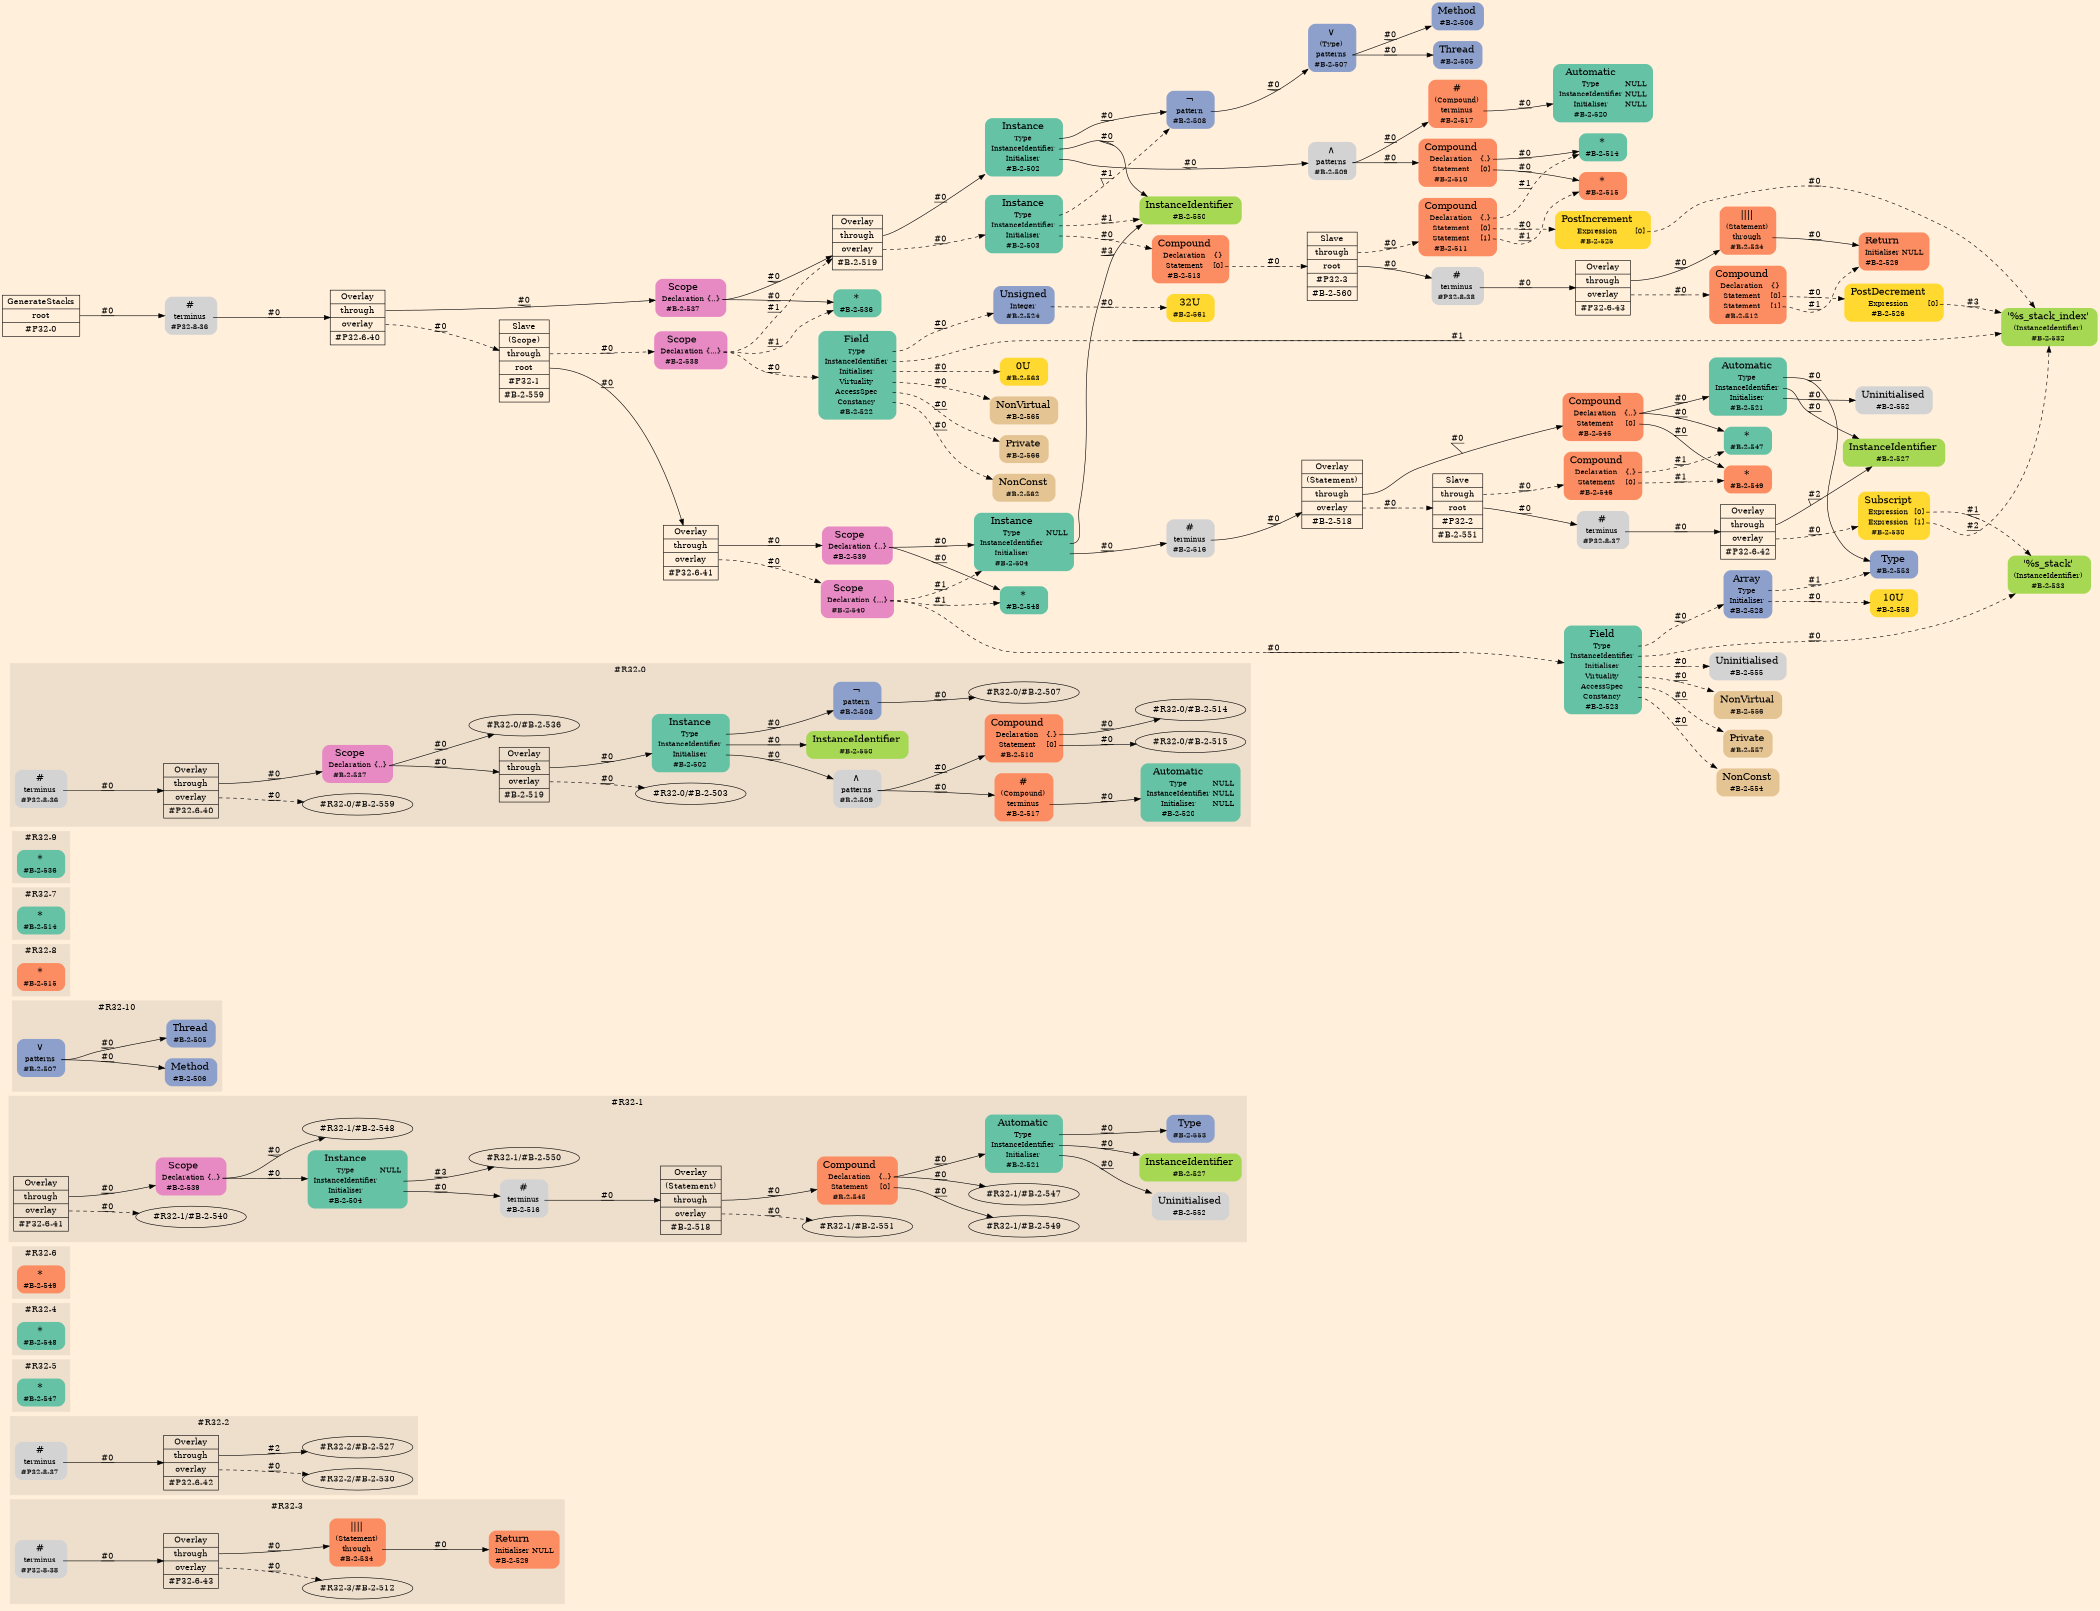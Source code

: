 digraph Inferno {
graph [
rankdir = "LR"
ranksep = 1.0
size = "14,20"
bgcolor = antiquewhite1
color = black
fontcolor = black
];
node [
];
subgraph "cluster#R32-3" {
label = "#R32-3"
style = "filled"
color = antiquewhite2
"#R32-3/#B-2-529" [
shape = "plaintext"
fillcolor = "/set28/2"
label = <<TABLE BORDER="0" CELLBORDER="0" CELLSPACING="0">
 <TR>
  <TD><FONT POINT-SIZE="16.0">Return</FONT></TD>
  <TD></TD>
 </TR>
 <TR>
  <TD>Initialiser</TD>
  <TD PORT="port0">NULL</TD>
 </TR>
 <TR>
  <TD>#B-2-529</TD>
  <TD PORT="port1"></TD>
 </TR>
</TABLE>>
style = "rounded,filled"
fontsize = "12"
];
"#R32-3/#B-2-534" [
shape = "plaintext"
fillcolor = "/set28/2"
label = <<TABLE BORDER="0" CELLBORDER="0" CELLSPACING="0">
 <TR>
  <TD><FONT POINT-SIZE="16.0">||||</FONT></TD>
  <TD></TD>
 </TR>
 <TR>
  <TD>(Statement)</TD>
  <TD PORT="port0"></TD>
 </TR>
 <TR>
  <TD>through</TD>
  <TD PORT="port1"></TD>
 </TR>
 <TR>
  <TD>#B-2-534</TD>
  <TD PORT="port2"></TD>
 </TR>
</TABLE>>
style = "rounded,filled"
fontsize = "12"
];
"#R32-3/#P32-8-38" [
shape = "plaintext"
label = <<TABLE BORDER="0" CELLBORDER="0" CELLSPACING="0">
 <TR>
  <TD><FONT POINT-SIZE="16.0">#</FONT></TD>
  <TD></TD>
 </TR>
 <TR>
  <TD>terminus</TD>
  <TD PORT="port0"></TD>
 </TR>
 <TR>
  <TD>#P32-8-38</TD>
  <TD PORT="port1"></TD>
 </TR>
</TABLE>>
style = "rounded,filled"
fontsize = "12"
];
"#R32-3/#P32-6-43" [
shape = "record"
fillcolor = antiquewhite2
label = "<fixed> Overlay | <port0> through | <port1> overlay | <port2> #P32-6-43"
style = "filled"
fontsize = "14"
color = black
fontcolor = black
];
"#R32-3/#B-2-534":port1 -> "#R32-3/#B-2-529" [style="solid"
label = "#0"
decorate = true
color = black
fontcolor = black
];
"#R32-3/#P32-8-38":port0 -> "#R32-3/#P32-6-43" [style="solid"
label = "#0"
decorate = true
color = black
fontcolor = black
];
"#R32-3/#P32-6-43":port0 -> "#R32-3/#B-2-534" [style="solid"
label = "#0"
decorate = true
color = black
fontcolor = black
];
"#R32-3/#P32-6-43":port1 -> "#R32-3/#B-2-512" [style="dashed"
label = "#0"
decorate = true
color = black
fontcolor = black
];
}
subgraph "cluster#R32-2" {
label = "#R32-2"
style = "filled"
color = antiquewhite2
"#R32-2/#P32-8-37" [
shape = "plaintext"
label = <<TABLE BORDER="0" CELLBORDER="0" CELLSPACING="0">
 <TR>
  <TD><FONT POINT-SIZE="16.0">#</FONT></TD>
  <TD></TD>
 </TR>
 <TR>
  <TD>terminus</TD>
  <TD PORT="port0"></TD>
 </TR>
 <TR>
  <TD>#P32-8-37</TD>
  <TD PORT="port1"></TD>
 </TR>
</TABLE>>
style = "rounded,filled"
fontsize = "12"
];
"#R32-2/#P32-6-42" [
shape = "record"
fillcolor = antiquewhite2
label = "<fixed> Overlay | <port0> through | <port1> overlay | <port2> #P32-6-42"
style = "filled"
fontsize = "14"
color = black
fontcolor = black
];
"#R32-2/#P32-8-37":port0 -> "#R32-2/#P32-6-42" [style="solid"
label = "#0"
decorate = true
color = black
fontcolor = black
];
"#R32-2/#P32-6-42":port0 -> "#R32-2/#B-2-527" [style="solid"
label = "#2"
decorate = true
color = black
fontcolor = black
];
"#R32-2/#P32-6-42":port1 -> "#R32-2/#B-2-530" [style="dashed"
label = "#0"
decorate = true
color = black
fontcolor = black
];
}
subgraph "cluster#R32-5" {
label = "#R32-5"
style = "filled"
color = antiquewhite2
"#R32-5/#B-2-547" [
shape = "plaintext"
fillcolor = "/set28/1"
label = <<TABLE BORDER="0" CELLBORDER="0" CELLSPACING="0">
 <TR>
  <TD><FONT POINT-SIZE="16.0">*</FONT></TD>
  <TD></TD>
 </TR>
 <TR>
  <TD>#B-2-547</TD>
  <TD PORT="port0"></TD>
 </TR>
</TABLE>>
style = "rounded,filled"
fontsize = "12"
];
}
subgraph "cluster#R32-4" {
label = "#R32-4"
style = "filled"
color = antiquewhite2
"#R32-4/#B-2-548" [
shape = "plaintext"
fillcolor = "/set28/1"
label = <<TABLE BORDER="0" CELLBORDER="0" CELLSPACING="0">
 <TR>
  <TD><FONT POINT-SIZE="16.0">*</FONT></TD>
  <TD></TD>
 </TR>
 <TR>
  <TD>#B-2-548</TD>
  <TD PORT="port0"></TD>
 </TR>
</TABLE>>
style = "rounded,filled"
fontsize = "12"
];
}
subgraph "cluster#R32-6" {
label = "#R32-6"
style = "filled"
color = antiquewhite2
"#R32-6/#B-2-549" [
shape = "plaintext"
fillcolor = "/set28/2"
label = <<TABLE BORDER="0" CELLBORDER="0" CELLSPACING="0">
 <TR>
  <TD><FONT POINT-SIZE="16.0">*</FONT></TD>
  <TD></TD>
 </TR>
 <TR>
  <TD>#B-2-549</TD>
  <TD PORT="port0"></TD>
 </TR>
</TABLE>>
style = "rounded,filled"
fontsize = "12"
];
}
subgraph "cluster#R32-1" {
label = "#R32-1"
style = "filled"
color = antiquewhite2
"#R32-1/#B-2-527" [
shape = "plaintext"
fillcolor = "/set28/5"
label = <<TABLE BORDER="0" CELLBORDER="0" CELLSPACING="0">
 <TR>
  <TD><FONT POINT-SIZE="16.0">InstanceIdentifier</FONT></TD>
  <TD></TD>
 </TR>
 <TR>
  <TD>#B-2-527</TD>
  <TD PORT="port0"></TD>
 </TR>
</TABLE>>
style = "rounded,filled"
fontsize = "12"
];
"#R32-1/#B-2-552" [
shape = "plaintext"
label = <<TABLE BORDER="0" CELLBORDER="0" CELLSPACING="0">
 <TR>
  <TD><FONT POINT-SIZE="16.0">Uninitialised</FONT></TD>
  <TD></TD>
 </TR>
 <TR>
  <TD>#B-2-552</TD>
  <TD PORT="port0"></TD>
 </TR>
</TABLE>>
style = "rounded,filled"
fontsize = "12"
];
"#R32-1/#B-2-553" [
shape = "plaintext"
fillcolor = "/set28/3"
label = <<TABLE BORDER="0" CELLBORDER="0" CELLSPACING="0">
 <TR>
  <TD><FONT POINT-SIZE="16.0">Type</FONT></TD>
  <TD></TD>
 </TR>
 <TR>
  <TD>#B-2-553</TD>
  <TD PORT="port0"></TD>
 </TR>
</TABLE>>
style = "rounded,filled"
fontsize = "12"
];
"#R32-1/#B-2-545" [
shape = "plaintext"
fillcolor = "/set28/2"
label = <<TABLE BORDER="0" CELLBORDER="0" CELLSPACING="0">
 <TR>
  <TD><FONT POINT-SIZE="16.0">Compound</FONT></TD>
  <TD></TD>
 </TR>
 <TR>
  <TD>Declaration</TD>
  <TD PORT="port0">{..}</TD>
 </TR>
 <TR>
  <TD>Statement</TD>
  <TD PORT="port1">[0]</TD>
 </TR>
 <TR>
  <TD>#B-2-545</TD>
  <TD PORT="port2"></TD>
 </TR>
</TABLE>>
style = "rounded,filled"
fontsize = "12"
];
"#R32-1/#B-2-539" [
shape = "plaintext"
fillcolor = "/set28/4"
label = <<TABLE BORDER="0" CELLBORDER="0" CELLSPACING="0">
 <TR>
  <TD><FONT POINT-SIZE="16.0">Scope</FONT></TD>
  <TD></TD>
 </TR>
 <TR>
  <TD>Declaration</TD>
  <TD PORT="port0">{..}</TD>
 </TR>
 <TR>
  <TD>#B-2-539</TD>
  <TD PORT="port1"></TD>
 </TR>
</TABLE>>
style = "rounded,filled"
fontsize = "12"
];
"#R32-1/#P32-6-41" [
shape = "record"
fillcolor = antiquewhite2
label = "<fixed> Overlay | <port0> through | <port1> overlay | <port2> #P32-6-41"
style = "filled"
fontsize = "14"
color = black
fontcolor = black
];
"#R32-1/#B-2-504" [
shape = "plaintext"
fillcolor = "/set28/1"
label = <<TABLE BORDER="0" CELLBORDER="0" CELLSPACING="0">
 <TR>
  <TD><FONT POINT-SIZE="16.0">Instance</FONT></TD>
  <TD></TD>
 </TR>
 <TR>
  <TD>Type</TD>
  <TD PORT="port0">NULL</TD>
 </TR>
 <TR>
  <TD>InstanceIdentifier</TD>
  <TD PORT="port1"></TD>
 </TR>
 <TR>
  <TD>Initialiser</TD>
  <TD PORT="port2"></TD>
 </TR>
 <TR>
  <TD>#B-2-504</TD>
  <TD PORT="port3"></TD>
 </TR>
</TABLE>>
style = "rounded,filled"
fontsize = "12"
];
"#R32-1/#B-2-516" [
shape = "plaintext"
label = <<TABLE BORDER="0" CELLBORDER="0" CELLSPACING="0">
 <TR>
  <TD><FONT POINT-SIZE="16.0">#</FONT></TD>
  <TD></TD>
 </TR>
 <TR>
  <TD>terminus</TD>
  <TD PORT="port0"></TD>
 </TR>
 <TR>
  <TD>#B-2-516</TD>
  <TD PORT="port1"></TD>
 </TR>
</TABLE>>
style = "rounded,filled"
fontsize = "12"
];
"#R32-1/#B-2-521" [
shape = "plaintext"
fillcolor = "/set28/1"
label = <<TABLE BORDER="0" CELLBORDER="0" CELLSPACING="0">
 <TR>
  <TD><FONT POINT-SIZE="16.0">Automatic</FONT></TD>
  <TD></TD>
 </TR>
 <TR>
  <TD>Type</TD>
  <TD PORT="port0"></TD>
 </TR>
 <TR>
  <TD>InstanceIdentifier</TD>
  <TD PORT="port1"></TD>
 </TR>
 <TR>
  <TD>Initialiser</TD>
  <TD PORT="port2"></TD>
 </TR>
 <TR>
  <TD>#B-2-521</TD>
  <TD PORT="port3"></TD>
 </TR>
</TABLE>>
style = "rounded,filled"
fontsize = "12"
];
"#R32-1/#B-2-518" [
shape = "record"
fillcolor = antiquewhite2
label = "<fixed> Overlay | <port0> (Statement) | <port1> through | <port2> overlay | <port3> #B-2-518"
style = "filled"
fontsize = "14"
color = black
fontcolor = black
];
"#R32-1/#B-2-545":port0 -> "#R32-1/#B-2-547" [style="solid"
label = "#0"
decorate = true
color = black
fontcolor = black
];
"#R32-1/#B-2-545":port0 -> "#R32-1/#B-2-521" [style="solid"
label = "#0"
decorate = true
color = black
fontcolor = black
];
"#R32-1/#B-2-545":port1 -> "#R32-1/#B-2-549" [style="solid"
label = "#0"
decorate = true
color = black
fontcolor = black
];
"#R32-1/#B-2-539":port0 -> "#R32-1/#B-2-548" [style="solid"
label = "#0"
decorate = true
color = black
fontcolor = black
];
"#R32-1/#B-2-539":port0 -> "#R32-1/#B-2-504" [style="solid"
label = "#0"
decorate = true
color = black
fontcolor = black
];
"#R32-1/#P32-6-41":port0 -> "#R32-1/#B-2-539" [style="solid"
label = "#0"
decorate = true
color = black
fontcolor = black
];
"#R32-1/#P32-6-41":port1 -> "#R32-1/#B-2-540" [style="dashed"
label = "#0"
decorate = true
color = black
fontcolor = black
];
"#R32-1/#B-2-504":port1 -> "#R32-1/#B-2-550" [style="solid"
label = "#3"
decorate = true
color = black
fontcolor = black
];
"#R32-1/#B-2-504":port2 -> "#R32-1/#B-2-516" [style="solid"
label = "#0"
decorate = true
color = black
fontcolor = black
];
"#R32-1/#B-2-516":port0 -> "#R32-1/#B-2-518" [style="solid"
label = "#0"
decorate = true
color = black
fontcolor = black
];
"#R32-1/#B-2-521":port0 -> "#R32-1/#B-2-553" [style="solid"
label = "#0"
decorate = true
color = black
fontcolor = black
];
"#R32-1/#B-2-521":port1 -> "#R32-1/#B-2-527" [style="solid"
label = "#0"
decorate = true
color = black
fontcolor = black
];
"#R32-1/#B-2-521":port2 -> "#R32-1/#B-2-552" [style="solid"
label = "#0"
decorate = true
color = black
fontcolor = black
];
"#R32-1/#B-2-518":port1 -> "#R32-1/#B-2-545" [style="solid"
label = "#0"
decorate = true
color = black
fontcolor = black
];
"#R32-1/#B-2-518":port2 -> "#R32-1/#B-2-551" [style="dashed"
label = "#0"
decorate = true
color = black
fontcolor = black
];
}
subgraph "cluster#R32-10" {
label = "#R32-10"
style = "filled"
color = antiquewhite2
"#R32-10/#B-2-506" [
shape = "plaintext"
fillcolor = "/set28/3"
label = <<TABLE BORDER="0" CELLBORDER="0" CELLSPACING="0">
 <TR>
  <TD><FONT POINT-SIZE="16.0">Method</FONT></TD>
  <TD></TD>
 </TR>
 <TR>
  <TD>#B-2-506</TD>
  <TD PORT="port0"></TD>
 </TR>
</TABLE>>
style = "rounded,filled"
fontsize = "12"
];
"#R32-10/#B-2-507" [
shape = "plaintext"
fillcolor = "/set28/3"
label = <<TABLE BORDER="0" CELLBORDER="0" CELLSPACING="0">
 <TR>
  <TD><FONT POINT-SIZE="16.0">∨</FONT></TD>
  <TD></TD>
 </TR>
 <TR>
  <TD>patterns</TD>
  <TD PORT="port0"></TD>
 </TR>
 <TR>
  <TD>#B-2-507</TD>
  <TD PORT="port1"></TD>
 </TR>
</TABLE>>
style = "rounded,filled"
fontsize = "12"
];
"#R32-10/#B-2-505" [
shape = "plaintext"
fillcolor = "/set28/3"
label = <<TABLE BORDER="0" CELLBORDER="0" CELLSPACING="0">
 <TR>
  <TD><FONT POINT-SIZE="16.0">Thread</FONT></TD>
  <TD></TD>
 </TR>
 <TR>
  <TD>#B-2-505</TD>
  <TD PORT="port0"></TD>
 </TR>
</TABLE>>
style = "rounded,filled"
fontsize = "12"
];
"#R32-10/#B-2-507":port0 -> "#R32-10/#B-2-505" [style="solid"
label = "#0"
decorate = true
color = black
fontcolor = black
];
"#R32-10/#B-2-507":port0 -> "#R32-10/#B-2-506" [style="solid"
label = "#0"
decorate = true
color = black
fontcolor = black
];
}
subgraph "cluster#R32-8" {
label = "#R32-8"
style = "filled"
color = antiquewhite2
"#R32-8/#B-2-515" [
shape = "plaintext"
fillcolor = "/set28/2"
label = <<TABLE BORDER="0" CELLBORDER="0" CELLSPACING="0">
 <TR>
  <TD><FONT POINT-SIZE="16.0">*</FONT></TD>
  <TD></TD>
 </TR>
 <TR>
  <TD>#B-2-515</TD>
  <TD PORT="port0"></TD>
 </TR>
</TABLE>>
style = "rounded,filled"
fontsize = "12"
];
}
subgraph "cluster#R32-7" {
label = "#R32-7"
style = "filled"
color = antiquewhite2
"#R32-7/#B-2-514" [
shape = "plaintext"
fillcolor = "/set28/1"
label = <<TABLE BORDER="0" CELLBORDER="0" CELLSPACING="0">
 <TR>
  <TD><FONT POINT-SIZE="16.0">*</FONT></TD>
  <TD></TD>
 </TR>
 <TR>
  <TD>#B-2-514</TD>
  <TD PORT="port0"></TD>
 </TR>
</TABLE>>
style = "rounded,filled"
fontsize = "12"
];
}
subgraph "cluster#R32-9" {
label = "#R32-9"
style = "filled"
color = antiquewhite2
"#R32-9/#B-2-536" [
shape = "plaintext"
fillcolor = "/set28/1"
label = <<TABLE BORDER="0" CELLBORDER="0" CELLSPACING="0">
 <TR>
  <TD><FONT POINT-SIZE="16.0">*</FONT></TD>
  <TD></TD>
 </TR>
 <TR>
  <TD>#B-2-536</TD>
  <TD PORT="port0"></TD>
 </TR>
</TABLE>>
style = "rounded,filled"
fontsize = "12"
];
}
subgraph "cluster#R32-0" {
label = "#R32-0"
style = "filled"
color = antiquewhite2
"#R32-0/#B-2-510" [
shape = "plaintext"
fillcolor = "/set28/2"
label = <<TABLE BORDER="0" CELLBORDER="0" CELLSPACING="0">
 <TR>
  <TD><FONT POINT-SIZE="16.0">Compound</FONT></TD>
  <TD></TD>
 </TR>
 <TR>
  <TD>Declaration</TD>
  <TD PORT="port0">{.}</TD>
 </TR>
 <TR>
  <TD>Statement</TD>
  <TD PORT="port1">[0]</TD>
 </TR>
 <TR>
  <TD>#B-2-510</TD>
  <TD PORT="port2"></TD>
 </TR>
</TABLE>>
style = "rounded,filled"
fontsize = "12"
];
"#R32-0/#B-2-550" [
shape = "plaintext"
fillcolor = "/set28/5"
label = <<TABLE BORDER="0" CELLBORDER="0" CELLSPACING="0">
 <TR>
  <TD><FONT POINT-SIZE="16.0">InstanceIdentifier</FONT></TD>
  <TD></TD>
 </TR>
 <TR>
  <TD>#B-2-550</TD>
  <TD PORT="port0"></TD>
 </TR>
</TABLE>>
style = "rounded,filled"
fontsize = "12"
];
"#R32-0/#P32-6-40" [
shape = "record"
fillcolor = antiquewhite2
label = "<fixed> Overlay | <port0> through | <port1> overlay | <port2> #P32-6-40"
style = "filled"
fontsize = "14"
color = black
fontcolor = black
];
"#R32-0/#P32-8-36" [
shape = "plaintext"
label = <<TABLE BORDER="0" CELLBORDER="0" CELLSPACING="0">
 <TR>
  <TD><FONT POINT-SIZE="16.0">#</FONT></TD>
  <TD></TD>
 </TR>
 <TR>
  <TD>terminus</TD>
  <TD PORT="port0"></TD>
 </TR>
 <TR>
  <TD>#P32-8-36</TD>
  <TD PORT="port1"></TD>
 </TR>
</TABLE>>
style = "rounded,filled"
fontsize = "12"
];
"#R32-0/#B-2-519" [
shape = "record"
fillcolor = antiquewhite2
label = "<fixed> Overlay | <port0> through | <port1> overlay | <port2> #B-2-519"
style = "filled"
fontsize = "14"
color = black
fontcolor = black
];
"#R32-0/#B-2-520" [
shape = "plaintext"
fillcolor = "/set28/1"
label = <<TABLE BORDER="0" CELLBORDER="0" CELLSPACING="0">
 <TR>
  <TD><FONT POINT-SIZE="16.0">Automatic</FONT></TD>
  <TD></TD>
 </TR>
 <TR>
  <TD>Type</TD>
  <TD PORT="port0">NULL</TD>
 </TR>
 <TR>
  <TD>InstanceIdentifier</TD>
  <TD PORT="port1">NULL</TD>
 </TR>
 <TR>
  <TD>Initialiser</TD>
  <TD PORT="port2">NULL</TD>
 </TR>
 <TR>
  <TD>#B-2-520</TD>
  <TD PORT="port3"></TD>
 </TR>
</TABLE>>
style = "rounded,filled"
fontsize = "12"
];
"#R32-0/#B-2-517" [
shape = "plaintext"
fillcolor = "/set28/2"
label = <<TABLE BORDER="0" CELLBORDER="0" CELLSPACING="0">
 <TR>
  <TD><FONT POINT-SIZE="16.0">#</FONT></TD>
  <TD></TD>
 </TR>
 <TR>
  <TD>(Compound)</TD>
  <TD PORT="port0"></TD>
 </TR>
 <TR>
  <TD>terminus</TD>
  <TD PORT="port1"></TD>
 </TR>
 <TR>
  <TD>#B-2-517</TD>
  <TD PORT="port2"></TD>
 </TR>
</TABLE>>
style = "rounded,filled"
fontsize = "12"
];
"#R32-0/#B-2-509" [
shape = "plaintext"
label = <<TABLE BORDER="0" CELLBORDER="0" CELLSPACING="0">
 <TR>
  <TD><FONT POINT-SIZE="16.0">∧</FONT></TD>
  <TD></TD>
 </TR>
 <TR>
  <TD>patterns</TD>
  <TD PORT="port0"></TD>
 </TR>
 <TR>
  <TD>#B-2-509</TD>
  <TD PORT="port1"></TD>
 </TR>
</TABLE>>
style = "rounded,filled"
fontsize = "12"
];
"#R32-0/#B-2-537" [
shape = "plaintext"
fillcolor = "/set28/4"
label = <<TABLE BORDER="0" CELLBORDER="0" CELLSPACING="0">
 <TR>
  <TD><FONT POINT-SIZE="16.0">Scope</FONT></TD>
  <TD></TD>
 </TR>
 <TR>
  <TD>Declaration</TD>
  <TD PORT="port0">{..}</TD>
 </TR>
 <TR>
  <TD>#B-2-537</TD>
  <TD PORT="port1"></TD>
 </TR>
</TABLE>>
style = "rounded,filled"
fontsize = "12"
];
"#R32-0/#B-2-508" [
shape = "plaintext"
fillcolor = "/set28/3"
label = <<TABLE BORDER="0" CELLBORDER="0" CELLSPACING="0">
 <TR>
  <TD><FONT POINT-SIZE="16.0">¬</FONT></TD>
  <TD></TD>
 </TR>
 <TR>
  <TD>pattern</TD>
  <TD PORT="port0"></TD>
 </TR>
 <TR>
  <TD>#B-2-508</TD>
  <TD PORT="port1"></TD>
 </TR>
</TABLE>>
style = "rounded,filled"
fontsize = "12"
];
"#R32-0/#B-2-502" [
shape = "plaintext"
fillcolor = "/set28/1"
label = <<TABLE BORDER="0" CELLBORDER="0" CELLSPACING="0">
 <TR>
  <TD><FONT POINT-SIZE="16.0">Instance</FONT></TD>
  <TD></TD>
 </TR>
 <TR>
  <TD>Type</TD>
  <TD PORT="port0"></TD>
 </TR>
 <TR>
  <TD>InstanceIdentifier</TD>
  <TD PORT="port1"></TD>
 </TR>
 <TR>
  <TD>Initialiser</TD>
  <TD PORT="port2"></TD>
 </TR>
 <TR>
  <TD>#B-2-502</TD>
  <TD PORT="port3"></TD>
 </TR>
</TABLE>>
style = "rounded,filled"
fontsize = "12"
];
"#R32-0/#B-2-510":port0 -> "#R32-0/#B-2-514" [style="solid"
label = "#0"
decorate = true
color = black
fontcolor = black
];
"#R32-0/#B-2-510":port1 -> "#R32-0/#B-2-515" [style="solid"
label = "#0"
decorate = true
color = black
fontcolor = black
];
"#R32-0/#P32-6-40":port0 -> "#R32-0/#B-2-537" [style="solid"
label = "#0"
decorate = true
color = black
fontcolor = black
];
"#R32-0/#P32-6-40":port1 -> "#R32-0/#B-2-559" [style="dashed"
label = "#0"
decorate = true
color = black
fontcolor = black
];
"#R32-0/#P32-8-36":port0 -> "#R32-0/#P32-6-40" [style="solid"
label = "#0"
decorate = true
color = black
fontcolor = black
];
"#R32-0/#B-2-519":port0 -> "#R32-0/#B-2-502" [style="solid"
label = "#0"
decorate = true
color = black
fontcolor = black
];
"#R32-0/#B-2-519":port1 -> "#R32-0/#B-2-503" [style="dashed"
label = "#0"
decorate = true
color = black
fontcolor = black
];
"#R32-0/#B-2-517":port1 -> "#R32-0/#B-2-520" [style="solid"
label = "#0"
decorate = true
color = black
fontcolor = black
];
"#R32-0/#B-2-509":port0 -> "#R32-0/#B-2-510" [style="solid"
label = "#0"
decorate = true
color = black
fontcolor = black
];
"#R32-0/#B-2-509":port0 -> "#R32-0/#B-2-517" [style="solid"
label = "#0"
decorate = true
color = black
fontcolor = black
];
"#R32-0/#B-2-537":port0 -> "#R32-0/#B-2-519" [style="solid"
label = "#0"
decorate = true
color = black
fontcolor = black
];
"#R32-0/#B-2-537":port0 -> "#R32-0/#B-2-536" [style="solid"
label = "#0"
decorate = true
color = black
fontcolor = black
];
"#R32-0/#B-2-508":port0 -> "#R32-0/#B-2-507" [style="solid"
label = "#0"
decorate = true
color = black
fontcolor = black
];
"#R32-0/#B-2-502":port0 -> "#R32-0/#B-2-508" [style="solid"
label = "#0"
decorate = true
color = black
fontcolor = black
];
"#R32-0/#B-2-502":port1 -> "#R32-0/#B-2-550" [style="solid"
label = "#0"
decorate = true
color = black
fontcolor = black
];
"#R32-0/#B-2-502":port2 -> "#R32-0/#B-2-509" [style="solid"
label = "#0"
decorate = true
color = black
fontcolor = black
];
}
"CR#P32-0" [
shape = "record"
fillcolor = antiquewhite1
label = "<fixed> GenerateStacks | <port0> root | <port1> #P32-0"
style = "filled"
fontsize = "14"
color = black
fontcolor = black
];
"#P32-8-36" [
shape = "plaintext"
label = <<TABLE BORDER="0" CELLBORDER="0" CELLSPACING="0">
 <TR>
  <TD><FONT POINT-SIZE="16.0">#</FONT></TD>
  <TD></TD>
 </TR>
 <TR>
  <TD>terminus</TD>
  <TD PORT="port0"></TD>
 </TR>
 <TR>
  <TD>#P32-8-36</TD>
  <TD PORT="port1"></TD>
 </TR>
</TABLE>>
style = "rounded,filled"
fontsize = "12"
];
"#P32-6-40" [
shape = "record"
fillcolor = antiquewhite1
label = "<fixed> Overlay | <port0> through | <port1> overlay | <port2> #P32-6-40"
style = "filled"
fontsize = "14"
color = black
fontcolor = black
];
"#B-2-537" [
shape = "plaintext"
fillcolor = "/set28/4"
label = <<TABLE BORDER="0" CELLBORDER="0" CELLSPACING="0">
 <TR>
  <TD><FONT POINT-SIZE="16.0">Scope</FONT></TD>
  <TD></TD>
 </TR>
 <TR>
  <TD>Declaration</TD>
  <TD PORT="port0">{..}</TD>
 </TR>
 <TR>
  <TD>#B-2-537</TD>
  <TD PORT="port1"></TD>
 </TR>
</TABLE>>
style = "rounded,filled"
fontsize = "12"
];
"#B-2-519" [
shape = "record"
fillcolor = antiquewhite1
label = "<fixed> Overlay | <port0> through | <port1> overlay | <port2> #B-2-519"
style = "filled"
fontsize = "14"
color = black
fontcolor = black
];
"#B-2-502" [
shape = "plaintext"
fillcolor = "/set28/1"
label = <<TABLE BORDER="0" CELLBORDER="0" CELLSPACING="0">
 <TR>
  <TD><FONT POINT-SIZE="16.0">Instance</FONT></TD>
  <TD></TD>
 </TR>
 <TR>
  <TD>Type</TD>
  <TD PORT="port0"></TD>
 </TR>
 <TR>
  <TD>InstanceIdentifier</TD>
  <TD PORT="port1"></TD>
 </TR>
 <TR>
  <TD>Initialiser</TD>
  <TD PORT="port2"></TD>
 </TR>
 <TR>
  <TD>#B-2-502</TD>
  <TD PORT="port3"></TD>
 </TR>
</TABLE>>
style = "rounded,filled"
fontsize = "12"
];
"#B-2-508" [
shape = "plaintext"
fillcolor = "/set28/3"
label = <<TABLE BORDER="0" CELLBORDER="0" CELLSPACING="0">
 <TR>
  <TD><FONT POINT-SIZE="16.0">¬</FONT></TD>
  <TD></TD>
 </TR>
 <TR>
  <TD>pattern</TD>
  <TD PORT="port0"></TD>
 </TR>
 <TR>
  <TD>#B-2-508</TD>
  <TD PORT="port1"></TD>
 </TR>
</TABLE>>
style = "rounded,filled"
fontsize = "12"
];
"#B-2-507" [
shape = "plaintext"
fillcolor = "/set28/3"
label = <<TABLE BORDER="0" CELLBORDER="0" CELLSPACING="0">
 <TR>
  <TD><FONT POINT-SIZE="16.0">∨</FONT></TD>
  <TD></TD>
 </TR>
 <TR>
  <TD>(Type)</TD>
  <TD PORT="port0"></TD>
 </TR>
 <TR>
  <TD>patterns</TD>
  <TD PORT="port1"></TD>
 </TR>
 <TR>
  <TD>#B-2-507</TD>
  <TD PORT="port2"></TD>
 </TR>
</TABLE>>
style = "rounded,filled"
fontsize = "12"
];
"#B-2-505" [
shape = "plaintext"
fillcolor = "/set28/3"
label = <<TABLE BORDER="0" CELLBORDER="0" CELLSPACING="0">
 <TR>
  <TD><FONT POINT-SIZE="16.0">Thread</FONT></TD>
  <TD></TD>
 </TR>
 <TR>
  <TD>#B-2-505</TD>
  <TD PORT="port0"></TD>
 </TR>
</TABLE>>
style = "rounded,filled"
fontsize = "12"
];
"#B-2-506" [
shape = "plaintext"
fillcolor = "/set28/3"
label = <<TABLE BORDER="0" CELLBORDER="0" CELLSPACING="0">
 <TR>
  <TD><FONT POINT-SIZE="16.0">Method</FONT></TD>
  <TD></TD>
 </TR>
 <TR>
  <TD>#B-2-506</TD>
  <TD PORT="port0"></TD>
 </TR>
</TABLE>>
style = "rounded,filled"
fontsize = "12"
];
"#B-2-550" [
shape = "plaintext"
fillcolor = "/set28/5"
label = <<TABLE BORDER="0" CELLBORDER="0" CELLSPACING="0">
 <TR>
  <TD><FONT POINT-SIZE="16.0">InstanceIdentifier</FONT></TD>
  <TD></TD>
 </TR>
 <TR>
  <TD>#B-2-550</TD>
  <TD PORT="port0"></TD>
 </TR>
</TABLE>>
style = "rounded,filled"
fontsize = "12"
];
"#B-2-509" [
shape = "plaintext"
label = <<TABLE BORDER="0" CELLBORDER="0" CELLSPACING="0">
 <TR>
  <TD><FONT POINT-SIZE="16.0">∧</FONT></TD>
  <TD></TD>
 </TR>
 <TR>
  <TD>patterns</TD>
  <TD PORT="port0"></TD>
 </TR>
 <TR>
  <TD>#B-2-509</TD>
  <TD PORT="port1"></TD>
 </TR>
</TABLE>>
style = "rounded,filled"
fontsize = "12"
];
"#B-2-510" [
shape = "plaintext"
fillcolor = "/set28/2"
label = <<TABLE BORDER="0" CELLBORDER="0" CELLSPACING="0">
 <TR>
  <TD><FONT POINT-SIZE="16.0">Compound</FONT></TD>
  <TD></TD>
 </TR>
 <TR>
  <TD>Declaration</TD>
  <TD PORT="port0">{.}</TD>
 </TR>
 <TR>
  <TD>Statement</TD>
  <TD PORT="port1">[0]</TD>
 </TR>
 <TR>
  <TD>#B-2-510</TD>
  <TD PORT="port2"></TD>
 </TR>
</TABLE>>
style = "rounded,filled"
fontsize = "12"
];
"#B-2-514" [
shape = "plaintext"
fillcolor = "/set28/1"
label = <<TABLE BORDER="0" CELLBORDER="0" CELLSPACING="0">
 <TR>
  <TD><FONT POINT-SIZE="16.0">*</FONT></TD>
  <TD></TD>
 </TR>
 <TR>
  <TD>#B-2-514</TD>
  <TD PORT="port0"></TD>
 </TR>
</TABLE>>
style = "rounded,filled"
fontsize = "12"
];
"#B-2-515" [
shape = "plaintext"
fillcolor = "/set28/2"
label = <<TABLE BORDER="0" CELLBORDER="0" CELLSPACING="0">
 <TR>
  <TD><FONT POINT-SIZE="16.0">*</FONT></TD>
  <TD></TD>
 </TR>
 <TR>
  <TD>#B-2-515</TD>
  <TD PORT="port0"></TD>
 </TR>
</TABLE>>
style = "rounded,filled"
fontsize = "12"
];
"#B-2-517" [
shape = "plaintext"
fillcolor = "/set28/2"
label = <<TABLE BORDER="0" CELLBORDER="0" CELLSPACING="0">
 <TR>
  <TD><FONT POINT-SIZE="16.0">#</FONT></TD>
  <TD></TD>
 </TR>
 <TR>
  <TD>(Compound)</TD>
  <TD PORT="port0"></TD>
 </TR>
 <TR>
  <TD>terminus</TD>
  <TD PORT="port1"></TD>
 </TR>
 <TR>
  <TD>#B-2-517</TD>
  <TD PORT="port2"></TD>
 </TR>
</TABLE>>
style = "rounded,filled"
fontsize = "12"
];
"#B-2-520" [
shape = "plaintext"
fillcolor = "/set28/1"
label = <<TABLE BORDER="0" CELLBORDER="0" CELLSPACING="0">
 <TR>
  <TD><FONT POINT-SIZE="16.0">Automatic</FONT></TD>
  <TD></TD>
 </TR>
 <TR>
  <TD>Type</TD>
  <TD PORT="port0">NULL</TD>
 </TR>
 <TR>
  <TD>InstanceIdentifier</TD>
  <TD PORT="port1">NULL</TD>
 </TR>
 <TR>
  <TD>Initialiser</TD>
  <TD PORT="port2">NULL</TD>
 </TR>
 <TR>
  <TD>#B-2-520</TD>
  <TD PORT="port3"></TD>
 </TR>
</TABLE>>
style = "rounded,filled"
fontsize = "12"
];
"#B-2-503" [
shape = "plaintext"
fillcolor = "/set28/1"
label = <<TABLE BORDER="0" CELLBORDER="0" CELLSPACING="0">
 <TR>
  <TD><FONT POINT-SIZE="16.0">Instance</FONT></TD>
  <TD></TD>
 </TR>
 <TR>
  <TD>Type</TD>
  <TD PORT="port0"></TD>
 </TR>
 <TR>
  <TD>InstanceIdentifier</TD>
  <TD PORT="port1"></TD>
 </TR>
 <TR>
  <TD>Initialiser</TD>
  <TD PORT="port2"></TD>
 </TR>
 <TR>
  <TD>#B-2-503</TD>
  <TD PORT="port3"></TD>
 </TR>
</TABLE>>
style = "rounded,filled"
fontsize = "12"
];
"#B-2-513" [
shape = "plaintext"
fillcolor = "/set28/2"
label = <<TABLE BORDER="0" CELLBORDER="0" CELLSPACING="0">
 <TR>
  <TD><FONT POINT-SIZE="16.0">Compound</FONT></TD>
  <TD></TD>
 </TR>
 <TR>
  <TD>Declaration</TD>
  <TD PORT="port0">{}</TD>
 </TR>
 <TR>
  <TD>Statement</TD>
  <TD PORT="port1">[0]</TD>
 </TR>
 <TR>
  <TD>#B-2-513</TD>
  <TD PORT="port2"></TD>
 </TR>
</TABLE>>
style = "rounded,filled"
fontsize = "12"
];
"#B-2-560" [
shape = "record"
fillcolor = antiquewhite1
label = "<fixed> Slave | <port0> through | <port1> root | <port2> #P32-3 | <port3> #B-2-560"
style = "filled"
fontsize = "14"
color = black
fontcolor = black
];
"#B-2-511" [
shape = "plaintext"
fillcolor = "/set28/2"
label = <<TABLE BORDER="0" CELLBORDER="0" CELLSPACING="0">
 <TR>
  <TD><FONT POINT-SIZE="16.0">Compound</FONT></TD>
  <TD></TD>
 </TR>
 <TR>
  <TD>Declaration</TD>
  <TD PORT="port0">{.}</TD>
 </TR>
 <TR>
  <TD>Statement</TD>
  <TD PORT="port1">[0]</TD>
 </TR>
 <TR>
  <TD>Statement</TD>
  <TD PORT="port2">[1]</TD>
 </TR>
 <TR>
  <TD>#B-2-511</TD>
  <TD PORT="port3"></TD>
 </TR>
</TABLE>>
style = "rounded,filled"
fontsize = "12"
];
"#B-2-525" [
shape = "plaintext"
fillcolor = "/set28/6"
label = <<TABLE BORDER="0" CELLBORDER="0" CELLSPACING="0">
 <TR>
  <TD><FONT POINT-SIZE="16.0">PostIncrement</FONT></TD>
  <TD></TD>
 </TR>
 <TR>
  <TD>Expression</TD>
  <TD PORT="port0">[0]</TD>
 </TR>
 <TR>
  <TD>#B-2-525</TD>
  <TD PORT="port1"></TD>
 </TR>
</TABLE>>
style = "rounded,filled"
fontsize = "12"
];
"#B-2-532" [
shape = "plaintext"
fillcolor = "/set28/5"
label = <<TABLE BORDER="0" CELLBORDER="0" CELLSPACING="0">
 <TR>
  <TD><FONT POINT-SIZE="16.0">'%s_stack_index'</FONT></TD>
  <TD></TD>
 </TR>
 <TR>
  <TD>(InstanceIdentifier)</TD>
  <TD PORT="port0"></TD>
 </TR>
 <TR>
  <TD>#B-2-532</TD>
  <TD PORT="port1"></TD>
 </TR>
</TABLE>>
style = "rounded,filled"
fontsize = "12"
];
"#P32-8-38" [
shape = "plaintext"
label = <<TABLE BORDER="0" CELLBORDER="0" CELLSPACING="0">
 <TR>
  <TD><FONT POINT-SIZE="16.0">#</FONT></TD>
  <TD></TD>
 </TR>
 <TR>
  <TD>terminus</TD>
  <TD PORT="port0"></TD>
 </TR>
 <TR>
  <TD>#P32-8-38</TD>
  <TD PORT="port1"></TD>
 </TR>
</TABLE>>
style = "rounded,filled"
fontsize = "12"
];
"#P32-6-43" [
shape = "record"
fillcolor = antiquewhite1
label = "<fixed> Overlay | <port0> through | <port1> overlay | <port2> #P32-6-43"
style = "filled"
fontsize = "14"
color = black
fontcolor = black
];
"#B-2-534" [
shape = "plaintext"
fillcolor = "/set28/2"
label = <<TABLE BORDER="0" CELLBORDER="0" CELLSPACING="0">
 <TR>
  <TD><FONT POINT-SIZE="16.0">||||</FONT></TD>
  <TD></TD>
 </TR>
 <TR>
  <TD>(Statement)</TD>
  <TD PORT="port0"></TD>
 </TR>
 <TR>
  <TD>through</TD>
  <TD PORT="port1"></TD>
 </TR>
 <TR>
  <TD>#B-2-534</TD>
  <TD PORT="port2"></TD>
 </TR>
</TABLE>>
style = "rounded,filled"
fontsize = "12"
];
"#B-2-529" [
shape = "plaintext"
fillcolor = "/set28/2"
label = <<TABLE BORDER="0" CELLBORDER="0" CELLSPACING="0">
 <TR>
  <TD><FONT POINT-SIZE="16.0">Return</FONT></TD>
  <TD></TD>
 </TR>
 <TR>
  <TD>Initialiser</TD>
  <TD PORT="port0">NULL</TD>
 </TR>
 <TR>
  <TD>#B-2-529</TD>
  <TD PORT="port1"></TD>
 </TR>
</TABLE>>
style = "rounded,filled"
fontsize = "12"
];
"#B-2-512" [
shape = "plaintext"
fillcolor = "/set28/2"
label = <<TABLE BORDER="0" CELLBORDER="0" CELLSPACING="0">
 <TR>
  <TD><FONT POINT-SIZE="16.0">Compound</FONT></TD>
  <TD></TD>
 </TR>
 <TR>
  <TD>Declaration</TD>
  <TD PORT="port0">{}</TD>
 </TR>
 <TR>
  <TD>Statement</TD>
  <TD PORT="port1">[0]</TD>
 </TR>
 <TR>
  <TD>Statement</TD>
  <TD PORT="port2">[1]</TD>
 </TR>
 <TR>
  <TD>#B-2-512</TD>
  <TD PORT="port3"></TD>
 </TR>
</TABLE>>
style = "rounded,filled"
fontsize = "12"
];
"#B-2-526" [
shape = "plaintext"
fillcolor = "/set28/6"
label = <<TABLE BORDER="0" CELLBORDER="0" CELLSPACING="0">
 <TR>
  <TD><FONT POINT-SIZE="16.0">PostDecrement</FONT></TD>
  <TD></TD>
 </TR>
 <TR>
  <TD>Expression</TD>
  <TD PORT="port0">[0]</TD>
 </TR>
 <TR>
  <TD>#B-2-526</TD>
  <TD PORT="port1"></TD>
 </TR>
</TABLE>>
style = "rounded,filled"
fontsize = "12"
];
"#B-2-536" [
shape = "plaintext"
fillcolor = "/set28/1"
label = <<TABLE BORDER="0" CELLBORDER="0" CELLSPACING="0">
 <TR>
  <TD><FONT POINT-SIZE="16.0">*</FONT></TD>
  <TD></TD>
 </TR>
 <TR>
  <TD>#B-2-536</TD>
  <TD PORT="port0"></TD>
 </TR>
</TABLE>>
style = "rounded,filled"
fontsize = "12"
];
"#B-2-559" [
shape = "record"
fillcolor = antiquewhite1
label = "<fixed> Slave | <port0> (Scope) | <port1> through | <port2> root | <port3> #P32-1 | <port4> #B-2-559"
style = "filled"
fontsize = "14"
color = black
fontcolor = black
];
"#B-2-538" [
shape = "plaintext"
fillcolor = "/set28/4"
label = <<TABLE BORDER="0" CELLBORDER="0" CELLSPACING="0">
 <TR>
  <TD><FONT POINT-SIZE="16.0">Scope</FONT></TD>
  <TD></TD>
 </TR>
 <TR>
  <TD>Declaration</TD>
  <TD PORT="port0">{...}</TD>
 </TR>
 <TR>
  <TD>#B-2-538</TD>
  <TD PORT="port1"></TD>
 </TR>
</TABLE>>
style = "rounded,filled"
fontsize = "12"
];
"#B-2-522" [
shape = "plaintext"
fillcolor = "/set28/1"
label = <<TABLE BORDER="0" CELLBORDER="0" CELLSPACING="0">
 <TR>
  <TD><FONT POINT-SIZE="16.0">Field</FONT></TD>
  <TD></TD>
 </TR>
 <TR>
  <TD>Type</TD>
  <TD PORT="port0"></TD>
 </TR>
 <TR>
  <TD>InstanceIdentifier</TD>
  <TD PORT="port1"></TD>
 </TR>
 <TR>
  <TD>Initialiser</TD>
  <TD PORT="port2"></TD>
 </TR>
 <TR>
  <TD>Virtuality</TD>
  <TD PORT="port3"></TD>
 </TR>
 <TR>
  <TD>AccessSpec</TD>
  <TD PORT="port4"></TD>
 </TR>
 <TR>
  <TD>Constancy</TD>
  <TD PORT="port5"></TD>
 </TR>
 <TR>
  <TD>#B-2-522</TD>
  <TD PORT="port6"></TD>
 </TR>
</TABLE>>
style = "rounded,filled"
fontsize = "12"
];
"#B-2-524" [
shape = "plaintext"
fillcolor = "/set28/3"
label = <<TABLE BORDER="0" CELLBORDER="0" CELLSPACING="0">
 <TR>
  <TD><FONT POINT-SIZE="16.0">Unsigned</FONT></TD>
  <TD></TD>
 </TR>
 <TR>
  <TD>Integer</TD>
  <TD PORT="port0"></TD>
 </TR>
 <TR>
  <TD>#B-2-524</TD>
  <TD PORT="port1"></TD>
 </TR>
</TABLE>>
style = "rounded,filled"
fontsize = "12"
];
"#B-2-561" [
shape = "plaintext"
fillcolor = "/set28/6"
label = <<TABLE BORDER="0" CELLBORDER="0" CELLSPACING="0">
 <TR>
  <TD><FONT POINT-SIZE="16.0">32U</FONT></TD>
  <TD></TD>
 </TR>
 <TR>
  <TD>#B-2-561</TD>
  <TD PORT="port0"></TD>
 </TR>
</TABLE>>
style = "rounded,filled"
fontsize = "12"
];
"#B-2-563" [
shape = "plaintext"
fillcolor = "/set28/6"
label = <<TABLE BORDER="0" CELLBORDER="0" CELLSPACING="0">
 <TR>
  <TD><FONT POINT-SIZE="16.0">0U</FONT></TD>
  <TD></TD>
 </TR>
 <TR>
  <TD>#B-2-563</TD>
  <TD PORT="port0"></TD>
 </TR>
</TABLE>>
style = "rounded,filled"
fontsize = "12"
];
"#B-2-565" [
shape = "plaintext"
fillcolor = "/set28/7"
label = <<TABLE BORDER="0" CELLBORDER="0" CELLSPACING="0">
 <TR>
  <TD><FONT POINT-SIZE="16.0">NonVirtual</FONT></TD>
  <TD></TD>
 </TR>
 <TR>
  <TD>#B-2-565</TD>
  <TD PORT="port0"></TD>
 </TR>
</TABLE>>
style = "rounded,filled"
fontsize = "12"
];
"#B-2-566" [
shape = "plaintext"
fillcolor = "/set28/7"
label = <<TABLE BORDER="0" CELLBORDER="0" CELLSPACING="0">
 <TR>
  <TD><FONT POINT-SIZE="16.0">Private</FONT></TD>
  <TD></TD>
 </TR>
 <TR>
  <TD>#B-2-566</TD>
  <TD PORT="port0"></TD>
 </TR>
</TABLE>>
style = "rounded,filled"
fontsize = "12"
];
"#B-2-562" [
shape = "plaintext"
fillcolor = "/set28/7"
label = <<TABLE BORDER="0" CELLBORDER="0" CELLSPACING="0">
 <TR>
  <TD><FONT POINT-SIZE="16.0">NonConst</FONT></TD>
  <TD></TD>
 </TR>
 <TR>
  <TD>#B-2-562</TD>
  <TD PORT="port0"></TD>
 </TR>
</TABLE>>
style = "rounded,filled"
fontsize = "12"
];
"#P32-6-41" [
shape = "record"
fillcolor = antiquewhite1
label = "<fixed> Overlay | <port0> through | <port1> overlay | <port2> #P32-6-41"
style = "filled"
fontsize = "14"
color = black
fontcolor = black
];
"#B-2-539" [
shape = "plaintext"
fillcolor = "/set28/4"
label = <<TABLE BORDER="0" CELLBORDER="0" CELLSPACING="0">
 <TR>
  <TD><FONT POINT-SIZE="16.0">Scope</FONT></TD>
  <TD></TD>
 </TR>
 <TR>
  <TD>Declaration</TD>
  <TD PORT="port0">{..}</TD>
 </TR>
 <TR>
  <TD>#B-2-539</TD>
  <TD PORT="port1"></TD>
 </TR>
</TABLE>>
style = "rounded,filled"
fontsize = "12"
];
"#B-2-548" [
shape = "plaintext"
fillcolor = "/set28/1"
label = <<TABLE BORDER="0" CELLBORDER="0" CELLSPACING="0">
 <TR>
  <TD><FONT POINT-SIZE="16.0">*</FONT></TD>
  <TD></TD>
 </TR>
 <TR>
  <TD>#B-2-548</TD>
  <TD PORT="port0"></TD>
 </TR>
</TABLE>>
style = "rounded,filled"
fontsize = "12"
];
"#B-2-504" [
shape = "plaintext"
fillcolor = "/set28/1"
label = <<TABLE BORDER="0" CELLBORDER="0" CELLSPACING="0">
 <TR>
  <TD><FONT POINT-SIZE="16.0">Instance</FONT></TD>
  <TD></TD>
 </TR>
 <TR>
  <TD>Type</TD>
  <TD PORT="port0">NULL</TD>
 </TR>
 <TR>
  <TD>InstanceIdentifier</TD>
  <TD PORT="port1"></TD>
 </TR>
 <TR>
  <TD>Initialiser</TD>
  <TD PORT="port2"></TD>
 </TR>
 <TR>
  <TD>#B-2-504</TD>
  <TD PORT="port3"></TD>
 </TR>
</TABLE>>
style = "rounded,filled"
fontsize = "12"
];
"#B-2-516" [
shape = "plaintext"
label = <<TABLE BORDER="0" CELLBORDER="0" CELLSPACING="0">
 <TR>
  <TD><FONT POINT-SIZE="16.0">#</FONT></TD>
  <TD></TD>
 </TR>
 <TR>
  <TD>terminus</TD>
  <TD PORT="port0"></TD>
 </TR>
 <TR>
  <TD>#B-2-516</TD>
  <TD PORT="port1"></TD>
 </TR>
</TABLE>>
style = "rounded,filled"
fontsize = "12"
];
"#B-2-518" [
shape = "record"
fillcolor = antiquewhite1
label = "<fixed> Overlay | <port0> (Statement) | <port1> through | <port2> overlay | <port3> #B-2-518"
style = "filled"
fontsize = "14"
color = black
fontcolor = black
];
"#B-2-545" [
shape = "plaintext"
fillcolor = "/set28/2"
label = <<TABLE BORDER="0" CELLBORDER="0" CELLSPACING="0">
 <TR>
  <TD><FONT POINT-SIZE="16.0">Compound</FONT></TD>
  <TD></TD>
 </TR>
 <TR>
  <TD>Declaration</TD>
  <TD PORT="port0">{..}</TD>
 </TR>
 <TR>
  <TD>Statement</TD>
  <TD PORT="port1">[0]</TD>
 </TR>
 <TR>
  <TD>#B-2-545</TD>
  <TD PORT="port2"></TD>
 </TR>
</TABLE>>
style = "rounded,filled"
fontsize = "12"
];
"#B-2-547" [
shape = "plaintext"
fillcolor = "/set28/1"
label = <<TABLE BORDER="0" CELLBORDER="0" CELLSPACING="0">
 <TR>
  <TD><FONT POINT-SIZE="16.0">*</FONT></TD>
  <TD></TD>
 </TR>
 <TR>
  <TD>#B-2-547</TD>
  <TD PORT="port0"></TD>
 </TR>
</TABLE>>
style = "rounded,filled"
fontsize = "12"
];
"#B-2-521" [
shape = "plaintext"
fillcolor = "/set28/1"
label = <<TABLE BORDER="0" CELLBORDER="0" CELLSPACING="0">
 <TR>
  <TD><FONT POINT-SIZE="16.0">Automatic</FONT></TD>
  <TD></TD>
 </TR>
 <TR>
  <TD>Type</TD>
  <TD PORT="port0"></TD>
 </TR>
 <TR>
  <TD>InstanceIdentifier</TD>
  <TD PORT="port1"></TD>
 </TR>
 <TR>
  <TD>Initialiser</TD>
  <TD PORT="port2"></TD>
 </TR>
 <TR>
  <TD>#B-2-521</TD>
  <TD PORT="port3"></TD>
 </TR>
</TABLE>>
style = "rounded,filled"
fontsize = "12"
];
"#B-2-553" [
shape = "plaintext"
fillcolor = "/set28/3"
label = <<TABLE BORDER="0" CELLBORDER="0" CELLSPACING="0">
 <TR>
  <TD><FONT POINT-SIZE="16.0">Type</FONT></TD>
  <TD></TD>
 </TR>
 <TR>
  <TD>#B-2-553</TD>
  <TD PORT="port0"></TD>
 </TR>
</TABLE>>
style = "rounded,filled"
fontsize = "12"
];
"#B-2-527" [
shape = "plaintext"
fillcolor = "/set28/5"
label = <<TABLE BORDER="0" CELLBORDER="0" CELLSPACING="0">
 <TR>
  <TD><FONT POINT-SIZE="16.0">InstanceIdentifier</FONT></TD>
  <TD></TD>
 </TR>
 <TR>
  <TD>#B-2-527</TD>
  <TD PORT="port0"></TD>
 </TR>
</TABLE>>
style = "rounded,filled"
fontsize = "12"
];
"#B-2-552" [
shape = "plaintext"
label = <<TABLE BORDER="0" CELLBORDER="0" CELLSPACING="0">
 <TR>
  <TD><FONT POINT-SIZE="16.0">Uninitialised</FONT></TD>
  <TD></TD>
 </TR>
 <TR>
  <TD>#B-2-552</TD>
  <TD PORT="port0"></TD>
 </TR>
</TABLE>>
style = "rounded,filled"
fontsize = "12"
];
"#B-2-549" [
shape = "plaintext"
fillcolor = "/set28/2"
label = <<TABLE BORDER="0" CELLBORDER="0" CELLSPACING="0">
 <TR>
  <TD><FONT POINT-SIZE="16.0">*</FONT></TD>
  <TD></TD>
 </TR>
 <TR>
  <TD>#B-2-549</TD>
  <TD PORT="port0"></TD>
 </TR>
</TABLE>>
style = "rounded,filled"
fontsize = "12"
];
"#B-2-551" [
shape = "record"
fillcolor = antiquewhite1
label = "<fixed> Slave | <port0> through | <port1> root | <port2> #P32-2 | <port3> #B-2-551"
style = "filled"
fontsize = "14"
color = black
fontcolor = black
];
"#B-2-546" [
shape = "plaintext"
fillcolor = "/set28/2"
label = <<TABLE BORDER="0" CELLBORDER="0" CELLSPACING="0">
 <TR>
  <TD><FONT POINT-SIZE="16.0">Compound</FONT></TD>
  <TD></TD>
 </TR>
 <TR>
  <TD>Declaration</TD>
  <TD PORT="port0">{.}</TD>
 </TR>
 <TR>
  <TD>Statement</TD>
  <TD PORT="port1">[0]</TD>
 </TR>
 <TR>
  <TD>#B-2-546</TD>
  <TD PORT="port2"></TD>
 </TR>
</TABLE>>
style = "rounded,filled"
fontsize = "12"
];
"#P32-8-37" [
shape = "plaintext"
label = <<TABLE BORDER="0" CELLBORDER="0" CELLSPACING="0">
 <TR>
  <TD><FONT POINT-SIZE="16.0">#</FONT></TD>
  <TD></TD>
 </TR>
 <TR>
  <TD>terminus</TD>
  <TD PORT="port0"></TD>
 </TR>
 <TR>
  <TD>#P32-8-37</TD>
  <TD PORT="port1"></TD>
 </TR>
</TABLE>>
style = "rounded,filled"
fontsize = "12"
];
"#P32-6-42" [
shape = "record"
fillcolor = antiquewhite1
label = "<fixed> Overlay | <port0> through | <port1> overlay | <port2> #P32-6-42"
style = "filled"
fontsize = "14"
color = black
fontcolor = black
];
"#B-2-530" [
shape = "plaintext"
fillcolor = "/set28/6"
label = <<TABLE BORDER="0" CELLBORDER="0" CELLSPACING="0">
 <TR>
  <TD><FONT POINT-SIZE="16.0">Subscript</FONT></TD>
  <TD></TD>
 </TR>
 <TR>
  <TD>Expression</TD>
  <TD PORT="port0">[0]</TD>
 </TR>
 <TR>
  <TD>Expression</TD>
  <TD PORT="port1">[1]</TD>
 </TR>
 <TR>
  <TD>#B-2-530</TD>
  <TD PORT="port2"></TD>
 </TR>
</TABLE>>
style = "rounded,filled"
fontsize = "12"
];
"#B-2-533" [
shape = "plaintext"
fillcolor = "/set28/5"
label = <<TABLE BORDER="0" CELLBORDER="0" CELLSPACING="0">
 <TR>
  <TD><FONT POINT-SIZE="16.0">'%s_stack'</FONT></TD>
  <TD></TD>
 </TR>
 <TR>
  <TD>(InstanceIdentifier)</TD>
  <TD PORT="port0"></TD>
 </TR>
 <TR>
  <TD>#B-2-533</TD>
  <TD PORT="port1"></TD>
 </TR>
</TABLE>>
style = "rounded,filled"
fontsize = "12"
];
"#B-2-540" [
shape = "plaintext"
fillcolor = "/set28/4"
label = <<TABLE BORDER="0" CELLBORDER="0" CELLSPACING="0">
 <TR>
  <TD><FONT POINT-SIZE="16.0">Scope</FONT></TD>
  <TD></TD>
 </TR>
 <TR>
  <TD>Declaration</TD>
  <TD PORT="port0">{...}</TD>
 </TR>
 <TR>
  <TD>#B-2-540</TD>
  <TD PORT="port1"></TD>
 </TR>
</TABLE>>
style = "rounded,filled"
fontsize = "12"
];
"#B-2-523" [
shape = "plaintext"
fillcolor = "/set28/1"
label = <<TABLE BORDER="0" CELLBORDER="0" CELLSPACING="0">
 <TR>
  <TD><FONT POINT-SIZE="16.0">Field</FONT></TD>
  <TD></TD>
 </TR>
 <TR>
  <TD>Type</TD>
  <TD PORT="port0"></TD>
 </TR>
 <TR>
  <TD>InstanceIdentifier</TD>
  <TD PORT="port1"></TD>
 </TR>
 <TR>
  <TD>Initialiser</TD>
  <TD PORT="port2"></TD>
 </TR>
 <TR>
  <TD>Virtuality</TD>
  <TD PORT="port3"></TD>
 </TR>
 <TR>
  <TD>AccessSpec</TD>
  <TD PORT="port4"></TD>
 </TR>
 <TR>
  <TD>Constancy</TD>
  <TD PORT="port5"></TD>
 </TR>
 <TR>
  <TD>#B-2-523</TD>
  <TD PORT="port6"></TD>
 </TR>
</TABLE>>
style = "rounded,filled"
fontsize = "12"
];
"#B-2-528" [
shape = "plaintext"
fillcolor = "/set28/3"
label = <<TABLE BORDER="0" CELLBORDER="0" CELLSPACING="0">
 <TR>
  <TD><FONT POINT-SIZE="16.0">Array</FONT></TD>
  <TD></TD>
 </TR>
 <TR>
  <TD>Type</TD>
  <TD PORT="port0"></TD>
 </TR>
 <TR>
  <TD>Initialiser</TD>
  <TD PORT="port1"></TD>
 </TR>
 <TR>
  <TD>#B-2-528</TD>
  <TD PORT="port2"></TD>
 </TR>
</TABLE>>
style = "rounded,filled"
fontsize = "12"
];
"#B-2-558" [
shape = "plaintext"
fillcolor = "/set28/6"
label = <<TABLE BORDER="0" CELLBORDER="0" CELLSPACING="0">
 <TR>
  <TD><FONT POINT-SIZE="16.0">10U</FONT></TD>
  <TD></TD>
 </TR>
 <TR>
  <TD>#B-2-558</TD>
  <TD PORT="port0"></TD>
 </TR>
</TABLE>>
style = "rounded,filled"
fontsize = "12"
];
"#B-2-555" [
shape = "plaintext"
label = <<TABLE BORDER="0" CELLBORDER="0" CELLSPACING="0">
 <TR>
  <TD><FONT POINT-SIZE="16.0">Uninitialised</FONT></TD>
  <TD></TD>
 </TR>
 <TR>
  <TD>#B-2-555</TD>
  <TD PORT="port0"></TD>
 </TR>
</TABLE>>
style = "rounded,filled"
fontsize = "12"
];
"#B-2-556" [
shape = "plaintext"
fillcolor = "/set28/7"
label = <<TABLE BORDER="0" CELLBORDER="0" CELLSPACING="0">
 <TR>
  <TD><FONT POINT-SIZE="16.0">NonVirtual</FONT></TD>
  <TD></TD>
 </TR>
 <TR>
  <TD>#B-2-556</TD>
  <TD PORT="port0"></TD>
 </TR>
</TABLE>>
style = "rounded,filled"
fontsize = "12"
];
"#B-2-557" [
shape = "plaintext"
fillcolor = "/set28/7"
label = <<TABLE BORDER="0" CELLBORDER="0" CELLSPACING="0">
 <TR>
  <TD><FONT POINT-SIZE="16.0">Private</FONT></TD>
  <TD></TD>
 </TR>
 <TR>
  <TD>#B-2-557</TD>
  <TD PORT="port0"></TD>
 </TR>
</TABLE>>
style = "rounded,filled"
fontsize = "12"
];
"#B-2-554" [
shape = "plaintext"
fillcolor = "/set28/7"
label = <<TABLE BORDER="0" CELLBORDER="0" CELLSPACING="0">
 <TR>
  <TD><FONT POINT-SIZE="16.0">NonConst</FONT></TD>
  <TD></TD>
 </TR>
 <TR>
  <TD>#B-2-554</TD>
  <TD PORT="port0"></TD>
 </TR>
</TABLE>>
style = "rounded,filled"
fontsize = "12"
];
"CR#P32-0":port0 -> "#P32-8-36" [style="solid"
label = "#0"
decorate = true
color = black
fontcolor = black
];
"#P32-8-36":port0 -> "#P32-6-40" [style="solid"
label = "#0"
decorate = true
color = black
fontcolor = black
];
"#P32-6-40":port0 -> "#B-2-537" [style="solid"
label = "#0"
decorate = true
color = black
fontcolor = black
];
"#P32-6-40":port1 -> "#B-2-559" [style="dashed"
label = "#0"
decorate = true
color = black
fontcolor = black
];
"#B-2-537":port0 -> "#B-2-519" [style="solid"
label = "#0"
decorate = true
color = black
fontcolor = black
];
"#B-2-537":port0 -> "#B-2-536" [style="solid"
label = "#0"
decorate = true
color = black
fontcolor = black
];
"#B-2-519":port0 -> "#B-2-502" [style="solid"
label = "#0"
decorate = true
color = black
fontcolor = black
];
"#B-2-519":port1 -> "#B-2-503" [style="dashed"
label = "#0"
decorate = true
color = black
fontcolor = black
];
"#B-2-502":port0 -> "#B-2-508" [style="solid"
label = "#0"
decorate = true
color = black
fontcolor = black
];
"#B-2-502":port1 -> "#B-2-550" [style="solid"
label = "#0"
decorate = true
color = black
fontcolor = black
];
"#B-2-502":port2 -> "#B-2-509" [style="solid"
label = "#0"
decorate = true
color = black
fontcolor = black
];
"#B-2-508":port0 -> "#B-2-507" [style="solid"
label = "#0"
decorate = true
color = black
fontcolor = black
];
"#B-2-507":port1 -> "#B-2-505" [style="solid"
label = "#0"
decorate = true
color = black
fontcolor = black
];
"#B-2-507":port1 -> "#B-2-506" [style="solid"
label = "#0"
decorate = true
color = black
fontcolor = black
];
"#B-2-509":port0 -> "#B-2-510" [style="solid"
label = "#0"
decorate = true
color = black
fontcolor = black
];
"#B-2-509":port0 -> "#B-2-517" [style="solid"
label = "#0"
decorate = true
color = black
fontcolor = black
];
"#B-2-510":port0 -> "#B-2-514" [style="solid"
label = "#0"
decorate = true
color = black
fontcolor = black
];
"#B-2-510":port1 -> "#B-2-515" [style="solid"
label = "#0"
decorate = true
color = black
fontcolor = black
];
"#B-2-517":port1 -> "#B-2-520" [style="solid"
label = "#0"
decorate = true
color = black
fontcolor = black
];
"#B-2-503":port0 -> "#B-2-508" [style="dashed"
label = "#1"
decorate = true
color = black
fontcolor = black
];
"#B-2-503":port1 -> "#B-2-550" [style="dashed"
label = "#1"
decorate = true
color = black
fontcolor = black
];
"#B-2-503":port2 -> "#B-2-513" [style="dashed"
label = "#0"
decorate = true
color = black
fontcolor = black
];
"#B-2-513":port1 -> "#B-2-560" [style="dashed"
label = "#0"
decorate = true
color = black
fontcolor = black
];
"#B-2-560":port0 -> "#B-2-511" [style="dashed"
label = "#0"
decorate = true
color = black
fontcolor = black
];
"#B-2-560":port1 -> "#P32-8-38" [style="solid"
label = "#0"
decorate = true
color = black
fontcolor = black
];
"#B-2-511":port0 -> "#B-2-514" [style="dashed"
label = "#1"
decorate = true
color = black
fontcolor = black
];
"#B-2-511":port1 -> "#B-2-525" [style="dashed"
label = "#0"
decorate = true
color = black
fontcolor = black
];
"#B-2-511":port2 -> "#B-2-515" [style="dashed"
label = "#1"
decorate = true
color = black
fontcolor = black
];
"#B-2-525":port0 -> "#B-2-532" [style="dashed"
label = "#0"
decorate = true
color = black
fontcolor = black
];
"#P32-8-38":port0 -> "#P32-6-43" [style="solid"
label = "#0"
decorate = true
color = black
fontcolor = black
];
"#P32-6-43":port0 -> "#B-2-534" [style="solid"
label = "#0"
decorate = true
color = black
fontcolor = black
];
"#P32-6-43":port1 -> "#B-2-512" [style="dashed"
label = "#0"
decorate = true
color = black
fontcolor = black
];
"#B-2-534":port1 -> "#B-2-529" [style="solid"
label = "#0"
decorate = true
color = black
fontcolor = black
];
"#B-2-512":port1 -> "#B-2-526" [style="dashed"
label = "#0"
decorate = true
color = black
fontcolor = black
];
"#B-2-512":port2 -> "#B-2-529" [style="dashed"
label = "#1"
decorate = true
color = black
fontcolor = black
];
"#B-2-526":port0 -> "#B-2-532" [style="dashed"
label = "#3"
decorate = true
color = black
fontcolor = black
];
"#B-2-559":port1 -> "#B-2-538" [style="dashed"
label = "#0"
decorate = true
color = black
fontcolor = black
];
"#B-2-559":port2 -> "#P32-6-41" [style="solid"
label = "#0"
decorate = true
color = black
fontcolor = black
];
"#B-2-538":port0 -> "#B-2-519" [style="dashed"
label = "#1"
decorate = true
color = black
fontcolor = black
];
"#B-2-538":port0 -> "#B-2-536" [style="dashed"
label = "#1"
decorate = true
color = black
fontcolor = black
];
"#B-2-538":port0 -> "#B-2-522" [style="dashed"
label = "#0"
decorate = true
color = black
fontcolor = black
];
"#B-2-522":port0 -> "#B-2-524" [style="dashed"
label = "#0"
decorate = true
color = black
fontcolor = black
];
"#B-2-522":port1 -> "#B-2-532" [style="dashed"
label = "#1"
decorate = true
color = black
fontcolor = black
];
"#B-2-522":port2 -> "#B-2-563" [style="dashed"
label = "#0"
decorate = true
color = black
fontcolor = black
];
"#B-2-522":port3 -> "#B-2-565" [style="dashed"
label = "#0"
decorate = true
color = black
fontcolor = black
];
"#B-2-522":port4 -> "#B-2-566" [style="dashed"
label = "#0"
decorate = true
color = black
fontcolor = black
];
"#B-2-522":port5 -> "#B-2-562" [style="dashed"
label = "#0"
decorate = true
color = black
fontcolor = black
];
"#B-2-524":port0 -> "#B-2-561" [style="dashed"
label = "#0"
decorate = true
color = black
fontcolor = black
];
"#P32-6-41":port0 -> "#B-2-539" [style="solid"
label = "#0"
decorate = true
color = black
fontcolor = black
];
"#P32-6-41":port1 -> "#B-2-540" [style="dashed"
label = "#0"
decorate = true
color = black
fontcolor = black
];
"#B-2-539":port0 -> "#B-2-548" [style="solid"
label = "#0"
decorate = true
color = black
fontcolor = black
];
"#B-2-539":port0 -> "#B-2-504" [style="solid"
label = "#0"
decorate = true
color = black
fontcolor = black
];
"#B-2-504":port1 -> "#B-2-550" [style="solid"
label = "#3"
decorate = true
color = black
fontcolor = black
];
"#B-2-504":port2 -> "#B-2-516" [style="solid"
label = "#0"
decorate = true
color = black
fontcolor = black
];
"#B-2-516":port0 -> "#B-2-518" [style="solid"
label = "#0"
decorate = true
color = black
fontcolor = black
];
"#B-2-518":port1 -> "#B-2-545" [style="solid"
label = "#0"
decorate = true
color = black
fontcolor = black
];
"#B-2-518":port2 -> "#B-2-551" [style="dashed"
label = "#0"
decorate = true
color = black
fontcolor = black
];
"#B-2-545":port0 -> "#B-2-547" [style="solid"
label = "#0"
decorate = true
color = black
fontcolor = black
];
"#B-2-545":port0 -> "#B-2-521" [style="solid"
label = "#0"
decorate = true
color = black
fontcolor = black
];
"#B-2-545":port1 -> "#B-2-549" [style="solid"
label = "#0"
decorate = true
color = black
fontcolor = black
];
"#B-2-521":port0 -> "#B-2-553" [style="solid"
label = "#0"
decorate = true
color = black
fontcolor = black
];
"#B-2-521":port1 -> "#B-2-527" [style="solid"
label = "#0"
decorate = true
color = black
fontcolor = black
];
"#B-2-521":port2 -> "#B-2-552" [style="solid"
label = "#0"
decorate = true
color = black
fontcolor = black
];
"#B-2-551":port0 -> "#B-2-546" [style="dashed"
label = "#0"
decorate = true
color = black
fontcolor = black
];
"#B-2-551":port1 -> "#P32-8-37" [style="solid"
label = "#0"
decorate = true
color = black
fontcolor = black
];
"#B-2-546":port0 -> "#B-2-547" [style="dashed"
label = "#1"
decorate = true
color = black
fontcolor = black
];
"#B-2-546":port1 -> "#B-2-549" [style="dashed"
label = "#1"
decorate = true
color = black
fontcolor = black
];
"#P32-8-37":port0 -> "#P32-6-42" [style="solid"
label = "#0"
decorate = true
color = black
fontcolor = black
];
"#P32-6-42":port0 -> "#B-2-527" [style="solid"
label = "#2"
decorate = true
color = black
fontcolor = black
];
"#P32-6-42":port1 -> "#B-2-530" [style="dashed"
label = "#0"
decorate = true
color = black
fontcolor = black
];
"#B-2-530":port0 -> "#B-2-533" [style="dashed"
label = "#1"
decorate = true
color = black
fontcolor = black
];
"#B-2-530":port1 -> "#B-2-532" [style="dashed"
label = "#2"
decorate = true
color = black
fontcolor = black
];
"#B-2-540":port0 -> "#B-2-548" [style="dashed"
label = "#1"
decorate = true
color = black
fontcolor = black
];
"#B-2-540":port0 -> "#B-2-504" [style="dashed"
label = "#1"
decorate = true
color = black
fontcolor = black
];
"#B-2-540":port0 -> "#B-2-523" [style="dashed"
label = "#0"
decorate = true
color = black
fontcolor = black
];
"#B-2-523":port0 -> "#B-2-528" [style="dashed"
label = "#0"
decorate = true
color = black
fontcolor = black
];
"#B-2-523":port1 -> "#B-2-533" [style="dashed"
label = "#0"
decorate = true
color = black
fontcolor = black
];
"#B-2-523":port2 -> "#B-2-555" [style="dashed"
label = "#0"
decorate = true
color = black
fontcolor = black
];
"#B-2-523":port3 -> "#B-2-556" [style="dashed"
label = "#0"
decorate = true
color = black
fontcolor = black
];
"#B-2-523":port4 -> "#B-2-557" [style="dashed"
label = "#0"
decorate = true
color = black
fontcolor = black
];
"#B-2-523":port5 -> "#B-2-554" [style="dashed"
label = "#0"
decorate = true
color = black
fontcolor = black
];
"#B-2-528":port0 -> "#B-2-553" [style="dashed"
label = "#1"
decorate = true
color = black
fontcolor = black
];
"#B-2-528":port1 -> "#B-2-558" [style="dashed"
label = "#0"
decorate = true
color = black
fontcolor = black
];
}
